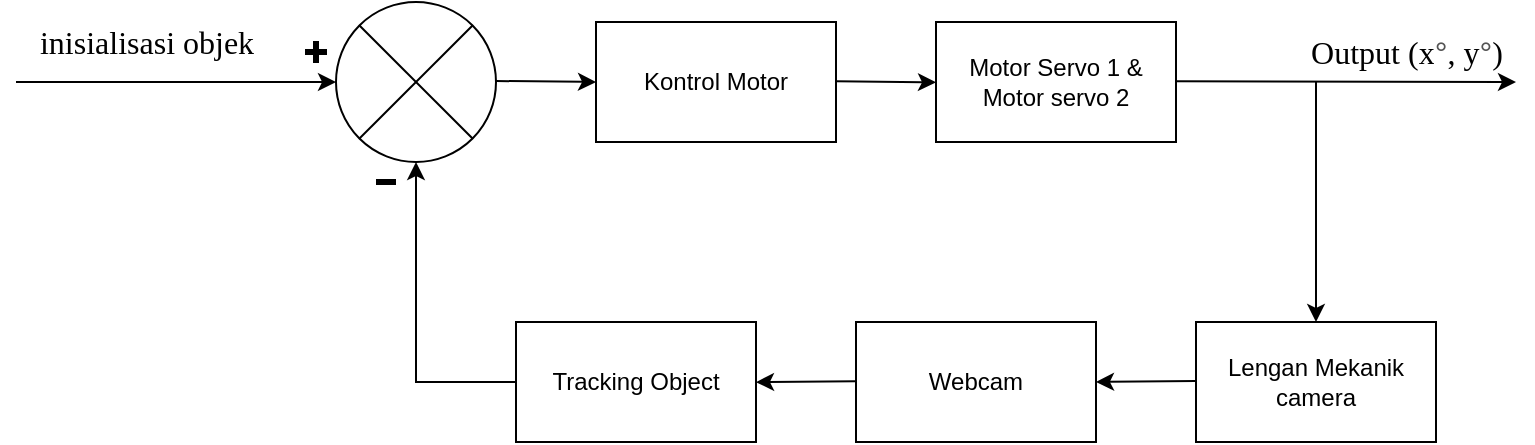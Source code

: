<mxfile version="19.0.0" type="github">
  <diagram id="GNAxxXV7teZm033zvRFC" name="Page-1">
    <mxGraphModel dx="1208" dy="516" grid="1" gridSize="10" guides="1" tooltips="1" connect="1" arrows="1" fold="1" page="1" pageScale="1" pageWidth="827" pageHeight="1169" math="0" shadow="0">
      <root>
        <mxCell id="0" />
        <mxCell id="1" parent="0" />
        <mxCell id="HQkq9TB4pK0e_T1AHxVl-1" value="" style="endArrow=classic;html=1;rounded=0;" edge="1" parent="1">
          <mxGeometry width="50" height="50" relative="1" as="geometry">
            <mxPoint x="110" y="120" as="sourcePoint" />
            <mxPoint x="270" y="120" as="targetPoint" />
          </mxGeometry>
        </mxCell>
        <mxCell id="HQkq9TB4pK0e_T1AHxVl-2" value="Kontrol Motor" style="rounded=0;whiteSpace=wrap;html=1;" vertex="1" parent="1">
          <mxGeometry x="400" y="90" width="120" height="60" as="geometry" />
        </mxCell>
        <mxCell id="HQkq9TB4pK0e_T1AHxVl-4" value="" style="endArrow=classic;html=1;rounded=0;" edge="1" parent="1">
          <mxGeometry width="50" height="50" relative="1" as="geometry">
            <mxPoint x="350" y="119.5" as="sourcePoint" />
            <mxPoint x="400" y="120" as="targetPoint" />
          </mxGeometry>
        </mxCell>
        <mxCell id="HQkq9TB4pK0e_T1AHxVl-5" value="" style="endArrow=classic;html=1;rounded=0;" edge="1" parent="1">
          <mxGeometry width="50" height="50" relative="1" as="geometry">
            <mxPoint x="520" y="119.66" as="sourcePoint" />
            <mxPoint x="570" y="120.16" as="targetPoint" />
          </mxGeometry>
        </mxCell>
        <mxCell id="HQkq9TB4pK0e_T1AHxVl-6" value="Motor Servo 1 &amp;amp; Motor servo 2" style="rounded=0;whiteSpace=wrap;html=1;" vertex="1" parent="1">
          <mxGeometry x="570" y="90" width="120" height="60" as="geometry" />
        </mxCell>
        <mxCell id="HQkq9TB4pK0e_T1AHxVl-7" value="" style="endArrow=classic;html=1;rounded=0;" edge="1" parent="1">
          <mxGeometry width="50" height="50" relative="1" as="geometry">
            <mxPoint x="690" y="119.58" as="sourcePoint" />
            <mxPoint x="860" y="120" as="targetPoint" />
          </mxGeometry>
        </mxCell>
        <mxCell id="HQkq9TB4pK0e_T1AHxVl-9" value="Webcam" style="rounded=0;whiteSpace=wrap;html=1;" vertex="1" parent="1">
          <mxGeometry x="530" y="240" width="120" height="60" as="geometry" />
        </mxCell>
        <mxCell id="HQkq9TB4pK0e_T1AHxVl-10" value="Tracking Object" style="rounded=0;whiteSpace=wrap;html=1;" vertex="1" parent="1">
          <mxGeometry x="360" y="240" width="120" height="60" as="geometry" />
        </mxCell>
        <mxCell id="HQkq9TB4pK0e_T1AHxVl-11" value="Lengan Mekanik camera" style="rounded=0;whiteSpace=wrap;html=1;" vertex="1" parent="1">
          <mxGeometry x="700" y="240" width="120" height="60" as="geometry" />
        </mxCell>
        <mxCell id="HQkq9TB4pK0e_T1AHxVl-12" value="" style="endArrow=classic;html=1;rounded=0;fontSize=9;" edge="1" parent="1">
          <mxGeometry width="50" height="50" relative="1" as="geometry">
            <mxPoint x="760" y="120" as="sourcePoint" />
            <mxPoint x="760" y="240" as="targetPoint" />
          </mxGeometry>
        </mxCell>
        <mxCell id="HQkq9TB4pK0e_T1AHxVl-13" value="" style="endArrow=classic;html=1;rounded=0;" edge="1" parent="1" target="HQkq9TB4pK0e_T1AHxVl-11">
          <mxGeometry width="50" height="50" relative="1" as="geometry">
            <mxPoint x="700" y="269.58" as="sourcePoint" />
            <mxPoint x="750" y="270.08" as="targetPoint" />
          </mxGeometry>
        </mxCell>
        <mxCell id="HQkq9TB4pK0e_T1AHxVl-14" value="" style="endArrow=classic;html=1;rounded=0;entryX=1;entryY=0.5;entryDx=0;entryDy=0;" edge="1" parent="1" target="HQkq9TB4pK0e_T1AHxVl-9">
          <mxGeometry width="50" height="50" relative="1" as="geometry">
            <mxPoint x="700" y="269.5" as="sourcePoint" />
            <mxPoint x="680" y="270" as="targetPoint" />
          </mxGeometry>
        </mxCell>
        <mxCell id="HQkq9TB4pK0e_T1AHxVl-15" value="" style="endArrow=classic;html=1;rounded=0;entryX=1;entryY=0.5;entryDx=0;entryDy=0;" edge="1" parent="1">
          <mxGeometry width="50" height="50" relative="1" as="geometry">
            <mxPoint x="530" y="269.58" as="sourcePoint" />
            <mxPoint x="480" y="270.08" as="targetPoint" />
          </mxGeometry>
        </mxCell>
        <mxCell id="HQkq9TB4pK0e_T1AHxVl-18" value="" style="edgeStyle=segmentEdgeStyle;endArrow=classic;html=1;rounded=0;fontSize=9;entryX=0.5;entryY=1;entryDx=0;entryDy=0;" edge="1" parent="1">
          <mxGeometry width="50" height="50" relative="1" as="geometry">
            <mxPoint x="360" y="270" as="sourcePoint" />
            <mxPoint x="310" y="160" as="targetPoint" />
          </mxGeometry>
        </mxCell>
        <mxCell id="HQkq9TB4pK0e_T1AHxVl-19" value="" style="shape=sumEllipse;perimeter=ellipsePerimeter;whiteSpace=wrap;html=1;backgroundOutline=1;fontSize=9;" vertex="1" parent="1">
          <mxGeometry x="270" y="80" width="80" height="80" as="geometry" />
        </mxCell>
        <mxCell id="HQkq9TB4pK0e_T1AHxVl-20" value="" style="shape=cross;whiteSpace=wrap;html=1;fontSize=9;fillColor=#000000;" vertex="1" parent="1">
          <mxGeometry x="255" y="100" width="10" height="10" as="geometry" />
        </mxCell>
        <mxCell id="HQkq9TB4pK0e_T1AHxVl-25" value="" style="endArrow=none;html=1;rounded=0;fontSize=9;strokeWidth=3;jumpSize=3;" edge="1" parent="1">
          <mxGeometry width="50" height="50" relative="1" as="geometry">
            <mxPoint x="290" y="170" as="sourcePoint" />
            <mxPoint x="300" y="170" as="targetPoint" />
          </mxGeometry>
        </mxCell>
        <mxCell id="HQkq9TB4pK0e_T1AHxVl-26" value="&lt;font size=&quot;3&quot; face=&quot;Times New Roman&quot;&gt;Output (x&lt;/font&gt;&lt;span style=&quot;color: rgb(84, 84, 84); font-family: Helvetica, &amp;quot;Nimbus Sans L&amp;quot;, Arial, &amp;quot;Liberation Sans&amp;quot;, sans-serif; font-size: 16px; text-align: start; background-color: rgb(255, 255, 255);&quot;&gt;°&lt;/span&gt;&lt;font size=&quot;3&quot; face=&quot;Times New Roman&quot;&gt;, y&lt;/font&gt;&lt;span style=&quot;color: rgb(84, 84, 84); font-family: Helvetica, &amp;quot;Nimbus Sans L&amp;quot;, Arial, &amp;quot;Liberation Sans&amp;quot;, sans-serif; font-size: 16px; text-align: start; background-color: rgb(255, 255, 255);&quot;&gt;°&lt;/span&gt;&lt;font size=&quot;3&quot; face=&quot;Times New Roman&quot;&gt;)&lt;/font&gt;" style="text;html=1;resizable=0;autosize=1;align=center;verticalAlign=middle;points=[];fillColor=none;strokeColor=none;rounded=0;fontSize=9;" vertex="1" parent="1">
          <mxGeometry x="750" y="95" width="110" height="20" as="geometry" />
        </mxCell>
        <mxCell id="HQkq9TB4pK0e_T1AHxVl-27" value="&lt;font size=&quot;3&quot; face=&quot;Times New Roman&quot;&gt;inisialisasi objek&lt;/font&gt;" style="text;html=1;resizable=0;autosize=1;align=center;verticalAlign=middle;points=[];fillColor=none;strokeColor=none;rounded=0;fontSize=9;" vertex="1" parent="1">
          <mxGeometry x="115" y="90" width="120" height="20" as="geometry" />
        </mxCell>
      </root>
    </mxGraphModel>
  </diagram>
</mxfile>
